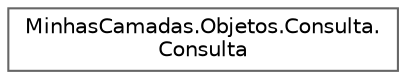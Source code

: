 digraph "Graphical Class Hierarchy"
{
 // LATEX_PDF_SIZE
  bgcolor="transparent";
  edge [fontname=Helvetica,fontsize=10,labelfontname=Helvetica,labelfontsize=10];
  node [fontname=Helvetica,fontsize=10,shape=box,height=0.2,width=0.4];
  rankdir="LR";
  Node0 [id="Node000000",label="MinhasCamadas.Objetos.Consulta.\lConsulta",height=0.2,width=0.4,color="grey40", fillcolor="white", style="filled",URL="$class_minhas_camadas_1_1_objetos_1_1_consulta_1_1_consulta.html",tooltip="Purpose: Created by: gonca Created on: 12/17/2024 2:49:06 PM."];
}
